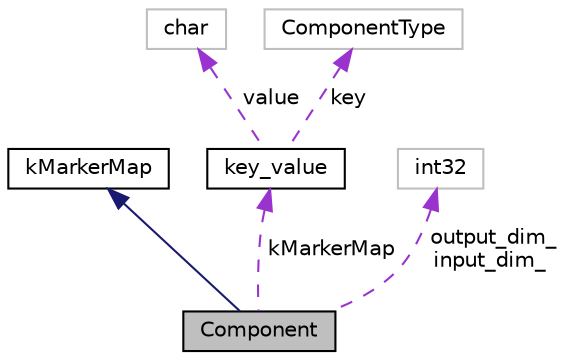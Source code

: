 digraph "Component"
{
  edge [fontname="Helvetica",fontsize="10",labelfontname="Helvetica",labelfontsize="10"];
  node [fontname="Helvetica",fontsize="10",shape=record];
  Node35 [label="Component",height=0.2,width=0.4,color="black", fillcolor="grey75", style="filled", fontcolor="black"];
  Node36 -> Node35 [dir="back",color="midnightblue",fontsize="10",style="solid",fontname="Helvetica"];
  Node36 [label="kMarkerMap",height=0.2,width=0.4,color="black", fillcolor="white", style="filled",URL="$classkMarkerMap.html"];
  Node37 -> Node35 [dir="back",color="darkorchid3",fontsize="10",style="dashed",label=" kMarkerMap" ,fontname="Helvetica"];
  Node37 [label="key_value",height=0.2,width=0.4,color="black", fillcolor="white", style="filled",URL="$structkaldi_1_1nnet1_1_1Component_1_1key__value.html",tooltip="A pair of type and marker,. "];
  Node38 -> Node37 [dir="back",color="darkorchid3",fontsize="10",style="dashed",label=" value" ,fontname="Helvetica"];
  Node38 [label="char",height=0.2,width=0.4,color="grey75", fillcolor="white", style="filled"];
  Node39 -> Node37 [dir="back",color="darkorchid3",fontsize="10",style="dashed",label=" key" ,fontname="Helvetica"];
  Node39 [label="ComponentType",height=0.2,width=0.4,color="grey75", fillcolor="white", style="filled"];
  Node40 -> Node35 [dir="back",color="darkorchid3",fontsize="10",style="dashed",label=" output_dim_\ninput_dim_" ,fontname="Helvetica"];
  Node40 [label="int32",height=0.2,width=0.4,color="grey75", fillcolor="white", style="filled"];
}
